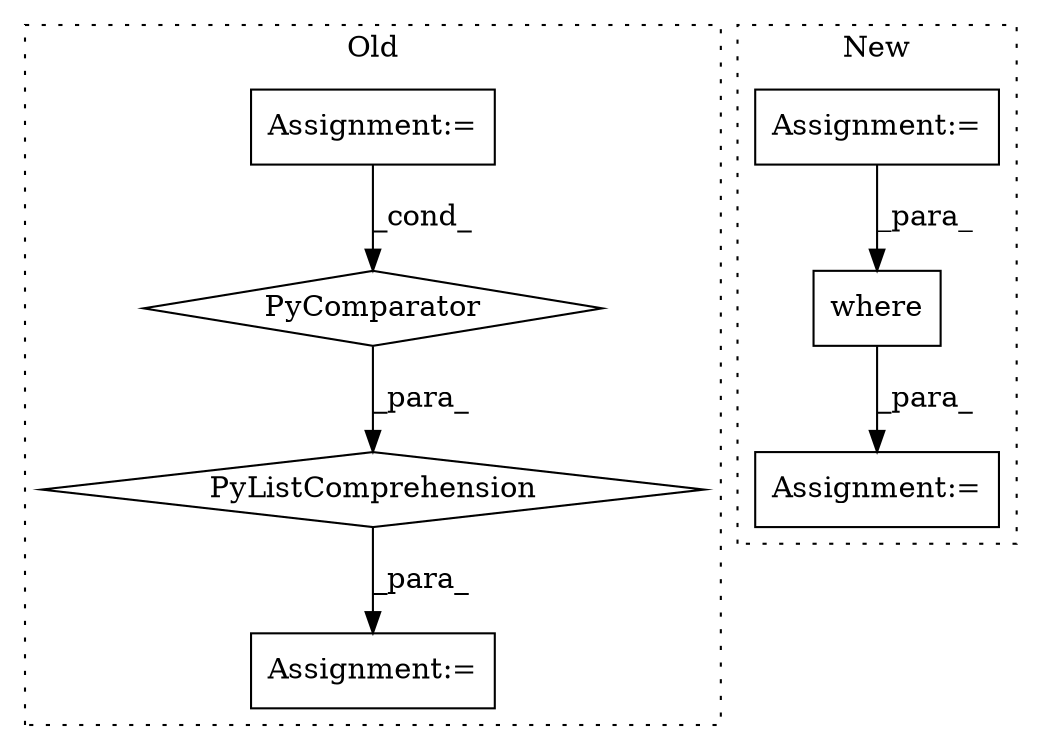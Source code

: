 digraph G {
subgraph cluster0 {
1 [label="PyComparator" a="113" s="3734" l="77" shape="diamond"];
3 [label="PyListComprehension" a="109" s="3675" l="144" shape="diamond"];
4 [label="Assignment:=" a="7" s="3734" l="77" shape="box"];
5 [label="Assignment:=" a="7" s="3652" l="23" shape="box"];
label = "Old";
style="dotted";
}
subgraph cluster1 {
2 [label="where" a="32" s="3876,3953" l="6,1" shape="box"];
6 [label="Assignment:=" a="7" s="3869" l="1" shape="box"];
7 [label="Assignment:=" a="7" s="3816" l="1" shape="box"];
label = "New";
style="dotted";
}
1 -> 3 [label="_para_"];
2 -> 6 [label="_para_"];
3 -> 5 [label="_para_"];
4 -> 1 [label="_cond_"];
7 -> 2 [label="_para_"];
}